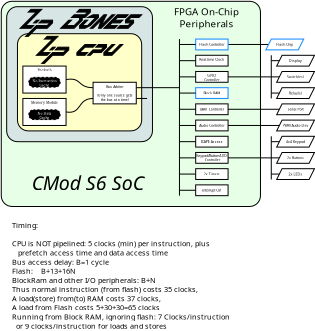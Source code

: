 <?xml version="1.0" encoding="UTF-8"?>
<dia:diagram xmlns:dia="http://www.lysator.liu.se/~alla/dia/">
  <dia:layer name="Background" visible="true" active="true">
    <dia:object type="Standard - Text" version="1" id="O0">
      <dia:attribute name="obj_pos">
        <dia:point val="2,42"/>
      </dia:attribute>
      <dia:attribute name="obj_bb">
        <dia:rectangle val="2,40.742;43.01,60.947"/>
      </dia:attribute>
      <dia:attribute name="text">
        <dia:composite type="text">
          <dia:attribute name="string">
            <dia:string>#Timing:

CPU is NOT pipelined: 5 clocks (min) per instruction, plus
   prefetch access time and data access time
Bus access delay: B=1 cycle
Flash:    B+13+16N
BlockRam and other I/O peripherals: B+N
Thus normal instruction (from flash) costs 35 clocks,
A load(store) from(to) RAM costs 37 clocks,
A load from Flash costs 5+30+30=65 clocks
Running from Block RAM, ignoring flash: 7 Clocks/instruction
  or 9 clocks/instruction for loads and stores#</dia:string>
          </dia:attribute>
          <dia:attribute name="font">
            <dia:font family="sans" style="0" name="Helvetica"/>
          </dia:attribute>
          <dia:attribute name="height">
            <dia:real val="1.693"/>
          </dia:attribute>
          <dia:attribute name="pos">
            <dia:point val="2,42"/>
          </dia:attribute>
          <dia:attribute name="color">
            <dia:color val="#000000"/>
          </dia:attribute>
          <dia:attribute name="alignment">
            <dia:enum val="0"/>
          </dia:attribute>
        </dia:composite>
      </dia:attribute>
      <dia:attribute name="valign">
        <dia:enum val="3"/>
      </dia:attribute>
    </dia:object>
    <dia:group>
      <dia:object type="Standard - Box" version="0" id="O1">
        <dia:attribute name="obj_pos">
          <dia:point val="0,0"/>
        </dia:attribute>
        <dia:attribute name="obj_bb">
          <dia:rectangle val="-0.05,-0.05;48.05,38.05"/>
        </dia:attribute>
        <dia:attribute name="elem_corner">
          <dia:point val="0,0"/>
        </dia:attribute>
        <dia:attribute name="elem_width">
          <dia:real val="48"/>
        </dia:attribute>
        <dia:attribute name="elem_height">
          <dia:real val="38"/>
        </dia:attribute>
        <dia:attribute name="border_width">
          <dia:real val="0.1"/>
        </dia:attribute>
        <dia:attribute name="inner_color">
          <dia:color val="#e6ffe6"/>
        </dia:attribute>
        <dia:attribute name="show_background">
          <dia:boolean val="true"/>
        </dia:attribute>
        <dia:attribute name="corner_radius">
          <dia:real val="2"/>
        </dia:attribute>
      </dia:object>
      <dia:object type="Standard - Box" version="0" id="O2">
        <dia:attribute name="obj_pos">
          <dia:point val="1,1"/>
        </dia:attribute>
        <dia:attribute name="obj_bb">
          <dia:rectangle val="0.95,0.95;28.05,26.05"/>
        </dia:attribute>
        <dia:attribute name="elem_corner">
          <dia:point val="1,1"/>
        </dia:attribute>
        <dia:attribute name="elem_width">
          <dia:real val="27"/>
        </dia:attribute>
        <dia:attribute name="elem_height">
          <dia:real val="25"/>
        </dia:attribute>
        <dia:attribute name="border_width">
          <dia:real val="0.1"/>
        </dia:attribute>
        <dia:attribute name="inner_color">
          <dia:color val="#d8e5e5"/>
        </dia:attribute>
        <dia:attribute name="show_background">
          <dia:boolean val="true"/>
        </dia:attribute>
        <dia:attribute name="corner_radius">
          <dia:real val="2"/>
        </dia:attribute>
      </dia:object>
      <dia:object type="Standard - Box" version="0" id="O3">
        <dia:attribute name="obj_pos">
          <dia:point val="3,6"/>
        </dia:attribute>
        <dia:attribute name="obj_bb">
          <dia:rectangle val="2.95,5.95;26.05,24.05"/>
        </dia:attribute>
        <dia:attribute name="elem_corner">
          <dia:point val="3,6"/>
        </dia:attribute>
        <dia:attribute name="elem_width">
          <dia:real val="23"/>
        </dia:attribute>
        <dia:attribute name="elem_height">
          <dia:real val="18"/>
        </dia:attribute>
        <dia:attribute name="border_width">
          <dia:real val="0.1"/>
        </dia:attribute>
        <dia:attribute name="inner_color">
          <dia:color val="#ffffca"/>
        </dia:attribute>
        <dia:attribute name="show_background">
          <dia:boolean val="true"/>
        </dia:attribute>
        <dia:attribute name="corner_radius">
          <dia:real val="2"/>
        </dia:attribute>
      </dia:object>
      <dia:group>
        <dia:object type="Standard - Polygon" version="0" id="O4">
          <dia:attribute name="obj_pos">
            <dia:point val="8,7"/>
          </dia:attribute>
          <dia:attribute name="obj_bb">
            <dia:rectangle val="6.379,6.45;10.621,10.05"/>
          </dia:attribute>
          <dia:attribute name="poly_points">
            <dia:point val="8,7"/>
            <dia:point val="8.5,6.5"/>
            <dia:point val="10.5,6.5"/>
            <dia:point val="7.5,9.5"/>
            <dia:point val="9,9.5"/>
            <dia:point val="8.5,10"/>
            <dia:point val="6.5,10"/>
            <dia:point val="9.5,7"/>
          </dia:attribute>
          <dia:attribute name="line_width">
            <dia:real val="0.1"/>
          </dia:attribute>
          <dia:attribute name="inner_color">
            <dia:color val="#000000"/>
          </dia:attribute>
          <dia:attribute name="show_background">
            <dia:boolean val="true"/>
          </dia:attribute>
        </dia:object>
        <dia:object type="Standard - Polygon" version="0" id="O5">
          <dia:attribute name="obj_pos">
            <dia:point val="9.5,8.5"/>
          </dia:attribute>
          <dia:attribute name="obj_bb">
            <dia:rectangle val="8.879,8.45;10.121,9.05"/>
          </dia:attribute>
          <dia:attribute name="poly_points">
            <dia:point val="9.5,8.5"/>
            <dia:point val="10,8.5"/>
            <dia:point val="9.5,9"/>
            <dia:point val="9,9"/>
          </dia:attribute>
          <dia:attribute name="line_width">
            <dia:real val="0.1"/>
          </dia:attribute>
          <dia:attribute name="inner_color">
            <dia:color val="#000000"/>
          </dia:attribute>
          <dia:attribute name="show_background">
            <dia:boolean val="true"/>
          </dia:attribute>
        </dia:object>
        <dia:object type="Standard - Polygon" version="0" id="O6">
          <dia:attribute name="obj_pos">
            <dia:point val="9.5,9.5"/>
          </dia:attribute>
          <dia:attribute name="obj_bb">
            <dia:rectangle val="7.379,8.45;12.55,11.55"/>
          </dia:attribute>
          <dia:attribute name="poly_points">
            <dia:point val="9.5,9.5"/>
            <dia:point val="11,9.5"/>
            <dia:point val="11.5,9.5"/>
            <dia:point val="12,9"/>
            <dia:point val="10,9"/>
            <dia:point val="10.5,8.5"/>
            <dia:point val="12.5,8.5"/>
            <dia:point val="12.5,9"/>
            <dia:point val="11.5,10"/>
            <dia:point val="9.5,10"/>
            <dia:point val="8,11.5"/>
            <dia:point val="7.5,11.5"/>
          </dia:attribute>
          <dia:attribute name="line_width">
            <dia:real val="0.1"/>
          </dia:attribute>
          <dia:attribute name="inner_color">
            <dia:color val="#000000"/>
          </dia:attribute>
          <dia:attribute name="show_background">
            <dia:boolean val="true"/>
          </dia:attribute>
        </dia:object>
        <dia:object type="Standard - Polygon" version="0" id="O7">
          <dia:attribute name="obj_pos">
            <dia:point val="14,9.5"/>
          </dia:attribute>
          <dia:attribute name="obj_bb">
            <dia:rectangle val="13.95,7.95;17.621,10.05"/>
          </dia:attribute>
          <dia:attribute name="poly_points">
            <dia:point val="14,9.5"/>
            <dia:point val="15.5,8"/>
            <dia:point val="17.5,8"/>
            <dia:point val="17,8.5"/>
            <dia:point val="15.5,8.5"/>
            <dia:point val="14.5,9.5"/>
            <dia:point val="16,9.5"/>
            <dia:point val="15.5,10"/>
            <dia:point val="14,10"/>
          </dia:attribute>
          <dia:attribute name="line_width">
            <dia:real val="0.1"/>
          </dia:attribute>
          <dia:attribute name="inner_color">
            <dia:color val="#000000"/>
          </dia:attribute>
          <dia:attribute name="show_background">
            <dia:boolean val="true"/>
          </dia:attribute>
        </dia:object>
        <dia:object type="Standard - Polygon" version="0" id="O8">
          <dia:attribute name="obj_pos">
            <dia:point val="18,8"/>
          </dia:attribute>
          <dia:attribute name="obj_bb">
            <dia:rectangle val="15.879,7.95;19.55,10.05"/>
          </dia:attribute>
          <dia:attribute name="poly_points">
            <dia:point val="18,8"/>
            <dia:point val="19.5,8"/>
            <dia:point val="19.5,8.5"/>
            <dia:point val="18.5,9.5"/>
            <dia:point val="17,9.5"/>
            <dia:point val="16.5,10"/>
            <dia:point val="16,10"/>
            <dia:point val="17,9"/>
            <dia:point val="18.5,9"/>
            <dia:point val="19,8.5"/>
            <dia:point val="17.5,8.5"/>
          </dia:attribute>
          <dia:attribute name="line_width">
            <dia:real val="0.1"/>
          </dia:attribute>
          <dia:attribute name="inner_color">
            <dia:color val="#000000"/>
          </dia:attribute>
          <dia:attribute name="show_background">
            <dia:boolean val="true"/>
          </dia:attribute>
        </dia:object>
        <dia:object type="Standard - Polygon" version="0" id="O9">
          <dia:attribute name="obj_pos">
            <dia:point val="20.5,8"/>
          </dia:attribute>
          <dia:attribute name="obj_bb">
            <dia:rectangle val="18.95,7.95;22.621,10.05"/>
          </dia:attribute>
          <dia:attribute name="poly_points">
            <dia:point val="20.5,8"/>
            <dia:point val="21,8"/>
            <dia:point val="19.5,9.5"/>
            <dia:point val="20.5,9.5"/>
            <dia:point val="22,8"/>
            <dia:point val="22.5,8"/>
            <dia:point val="20.5,10"/>
            <dia:point val="19,10"/>
            <dia:point val="19,9.5"/>
          </dia:attribute>
          <dia:attribute name="line_width">
            <dia:real val="0.1"/>
          </dia:attribute>
          <dia:attribute name="inner_color">
            <dia:color val="#000000"/>
          </dia:attribute>
          <dia:attribute name="show_background">
            <dia:boolean val="true"/>
          </dia:attribute>
        </dia:object>
      </dia:group>
      <dia:object type="Standard - Line" version="0" id="O10">
        <dia:attribute name="obj_pos">
          <dia:point val="25,18"/>
        </dia:attribute>
        <dia:attribute name="obj_bb">
          <dia:rectangle val="24.95,17.95;27.05,18.05"/>
        </dia:attribute>
        <dia:attribute name="conn_endpoints">
          <dia:point val="25,18"/>
          <dia:point val="27,18"/>
        </dia:attribute>
        <dia:attribute name="numcp">
          <dia:int val="1"/>
        </dia:attribute>
      </dia:object>
      <dia:object type="Standard - Line" version="0" id="O11">
        <dia:attribute name="obj_pos">
          <dia:point val="25,16"/>
        </dia:attribute>
        <dia:attribute name="obj_bb">
          <dia:rectangle val="24.95,15.95;33.05,16.05"/>
        </dia:attribute>
        <dia:attribute name="conn_endpoints">
          <dia:point val="25,16"/>
          <dia:point val="33,16"/>
        </dia:attribute>
        <dia:attribute name="numcp">
          <dia:int val="1"/>
        </dia:attribute>
      </dia:object>
      <dia:object type="Standard - Text" version="1" id="O12">
        <dia:attribute name="obj_pos">
          <dia:point val="38,3"/>
        </dia:attribute>
        <dia:attribute name="obj_bb">
          <dia:rectangle val="31.692,0.819;44.307,5.181"/>
        </dia:attribute>
        <dia:attribute name="text">
          <dia:composite type="text">
            <dia:attribute name="string">
              <dia:string>#FPGA On-Chip
Peripherals#</dia:string>
            </dia:attribute>
            <dia:attribute name="font">
              <dia:font family="sans" style="0" name="Helvetica"/>
            </dia:attribute>
            <dia:attribute name="height">
              <dia:real val="2.258"/>
            </dia:attribute>
            <dia:attribute name="pos">
              <dia:point val="38,2.496"/>
            </dia:attribute>
            <dia:attribute name="color">
              <dia:color val="#000000"/>
            </dia:attribute>
            <dia:attribute name="alignment">
              <dia:enum val="1"/>
            </dia:attribute>
          </dia:composite>
        </dia:attribute>
        <dia:attribute name="valign">
          <dia:enum val="2"/>
        </dia:attribute>
      </dia:object>
      <dia:object type="Standard - Line" version="0" id="O13">
        <dia:attribute name="obj_pos">
          <dia:point val="42,8"/>
        </dia:attribute>
        <dia:attribute name="obj_bb">
          <dia:rectangle val="41.95,7.95;49.55,8.05"/>
        </dia:attribute>
        <dia:attribute name="conn_endpoints">
          <dia:point val="42,8"/>
          <dia:point val="49.5,8"/>
        </dia:attribute>
        <dia:attribute name="numcp">
          <dia:int val="1"/>
        </dia:attribute>
      </dia:object>
      <dia:object type="Standard - Line" version="0" id="O14">
        <dia:attribute name="obj_pos">
          <dia:point val="33,7"/>
        </dia:attribute>
        <dia:attribute name="obj_bb">
          <dia:rectangle val="32.95,6.95;33.05,36.05"/>
        </dia:attribute>
        <dia:attribute name="conn_endpoints">
          <dia:point val="33,7"/>
          <dia:point val="33,36"/>
        </dia:attribute>
        <dia:attribute name="numcp">
          <dia:int val="1"/>
        </dia:attribute>
      </dia:object>
      <dia:group>
        <dia:object type="Standard - Polygon" version="0" id="O15">
          <dia:attribute name="obj_pos">
            <dia:point val="5,2"/>
          </dia:attribute>
          <dia:attribute name="obj_bb">
            <dia:rectangle val="3.379,1.45;7.621,5.05"/>
          </dia:attribute>
          <dia:attribute name="poly_points">
            <dia:point val="5,2"/>
            <dia:point val="5.5,1.5"/>
            <dia:point val="7.5,1.5"/>
            <dia:point val="4.5,4.5"/>
            <dia:point val="6,4.5"/>
            <dia:point val="5.5,5"/>
            <dia:point val="3.5,5"/>
            <dia:point val="6.5,2"/>
          </dia:attribute>
          <dia:attribute name="line_width">
            <dia:real val="0.1"/>
          </dia:attribute>
          <dia:attribute name="inner_color">
            <dia:color val="#000000"/>
          </dia:attribute>
          <dia:attribute name="show_background">
            <dia:boolean val="true"/>
          </dia:attribute>
        </dia:object>
        <dia:object type="Standard - Polygon" version="0" id="O16">
          <dia:attribute name="obj_pos">
            <dia:point val="6.5,3.5"/>
          </dia:attribute>
          <dia:attribute name="obj_bb">
            <dia:rectangle val="5.879,3.45;7.121,4.05"/>
          </dia:attribute>
          <dia:attribute name="poly_points">
            <dia:point val="6.5,3.5"/>
            <dia:point val="7,3.5"/>
            <dia:point val="6.5,4"/>
            <dia:point val="6,4"/>
          </dia:attribute>
          <dia:attribute name="line_width">
            <dia:real val="0.1"/>
          </dia:attribute>
          <dia:attribute name="inner_color">
            <dia:color val="#000000"/>
          </dia:attribute>
          <dia:attribute name="show_background">
            <dia:boolean val="true"/>
          </dia:attribute>
        </dia:object>
        <dia:object type="Standard - Polygon" version="0" id="O17">
          <dia:attribute name="obj_pos">
            <dia:point val="6.5,4.5"/>
          </dia:attribute>
          <dia:attribute name="obj_bb">
            <dia:rectangle val="4.379,3.45;9.55,6.55"/>
          </dia:attribute>
          <dia:attribute name="poly_points">
            <dia:point val="6.5,4.5"/>
            <dia:point val="8,4.5"/>
            <dia:point val="8.5,4.5"/>
            <dia:point val="9,4"/>
            <dia:point val="7,4"/>
            <dia:point val="7.5,3.5"/>
            <dia:point val="9.5,3.5"/>
            <dia:point val="9.5,4"/>
            <dia:point val="8.5,5"/>
            <dia:point val="6.5,5"/>
            <dia:point val="5,6.5"/>
            <dia:point val="4.5,6.5"/>
          </dia:attribute>
          <dia:attribute name="line_width">
            <dia:real val="0.1"/>
          </dia:attribute>
          <dia:attribute name="inner_color">
            <dia:color val="#000000"/>
          </dia:attribute>
          <dia:attribute name="show_background">
            <dia:boolean val="true"/>
          </dia:attribute>
        </dia:object>
        <dia:object type="Standard - Polygon" version="0" id="O18">
          <dia:attribute name="obj_pos">
            <dia:point val="14.5,1.5"/>
          </dia:attribute>
          <dia:attribute name="obj_bb">
            <dia:rectangle val="10.879,1.45;16.55,5.05"/>
          </dia:attribute>
          <dia:attribute name="poly_points">
            <dia:point val="14.5,1.5"/>
            <dia:point val="16.5,1.5"/>
            <dia:point val="16.5,2"/>
            <dia:point val="15.5,3"/>
            <dia:point val="15,3"/>
            <dia:point val="15,3.5"/>
            <dia:point val="13.5,5"/>
            <dia:point val="11,5"/>
            <dia:point val="12.5,3.5"/>
            <dia:point val="13,3.5"/>
            <dia:point val="12,4.5"/>
            <dia:point val="13.5,4.5"/>
            <dia:point val="14.5,3.5"/>
            <dia:point val="14.5,3"/>
            <dia:point val="13,3"/>
            <dia:point val="13.5,2.5"/>
            <dia:point val="14,2.5"/>
            <dia:point val="14.5,2.5"/>
            <dia:point val="15.5,2.5"/>
            <dia:point val="16,2"/>
            <dia:point val="14,2"/>
          </dia:attribute>
          <dia:attribute name="line_width">
            <dia:real val="0.1"/>
          </dia:attribute>
          <dia:attribute name="inner_color">
            <dia:color val="#000000"/>
          </dia:attribute>
          <dia:attribute name="show_background">
            <dia:boolean val="true"/>
          </dia:attribute>
        </dia:object>
        <dia:object type="Standard - Polygon" version="0" id="O19">
          <dia:attribute name="obj_pos">
            <dia:point val="26,2.5"/>
          </dia:attribute>
          <dia:attribute name="obj_bb">
            <dia:rectangle val="21.379,2.45;26.121,5.05"/>
          </dia:attribute>
          <dia:attribute name="poly_points">
            <dia:point val="26,2.5"/>
            <dia:point val="25.5,3"/>
            <dia:point val="24,3"/>
            <dia:point val="23.5,3.5"/>
            <dia:point val="24.5,3.5"/>
            <dia:point val="24.5,4"/>
            <dia:point val="23.5,5"/>
            <dia:point val="21.5,5"/>
            <dia:point val="22,4.5"/>
            <dia:point val="23.5,4.5"/>
            <dia:point val="24,4"/>
            <dia:point val="23,4"/>
            <dia:point val="23,3.5"/>
            <dia:point val="24,2.5"/>
          </dia:attribute>
          <dia:attribute name="line_width">
            <dia:real val="0.1"/>
          </dia:attribute>
          <dia:attribute name="inner_color">
            <dia:color val="#000000"/>
          </dia:attribute>
          <dia:attribute name="show_background">
            <dia:boolean val="true"/>
          </dia:attribute>
        </dia:object>
        <dia:object type="Standard - Polygon" version="0" id="O20">
          <dia:attribute name="obj_pos">
            <dia:point val="21.5,2.5"/>
          </dia:attribute>
          <dia:attribute name="obj_bb">
            <dia:rectangle val="18.879,2.45;23.621,5.05"/>
          </dia:attribute>
          <dia:attribute name="poly_points">
            <dia:point val="21.5,2.5"/>
            <dia:point val="23.5,2.5"/>
            <dia:point val="23,3"/>
            <dia:point val="21.5,3"/>
            <dia:point val="21,3.5"/>
            <dia:point val="22.5,3.5"/>
            <dia:point val="22,4"/>
            <dia:point val="20.5,4"/>
            <dia:point val="20,4.5"/>
            <dia:point val="21.5,4.5"/>
            <dia:point val="21,5"/>
            <dia:point val="19,5"/>
          </dia:attribute>
          <dia:attribute name="line_width">
            <dia:real val="0.1"/>
          </dia:attribute>
          <dia:attribute name="inner_color">
            <dia:color val="#000000"/>
          </dia:attribute>
          <dia:attribute name="show_background">
            <dia:boolean val="true"/>
          </dia:attribute>
        </dia:object>
        <dia:object type="Standard - Polygon" version="0" id="O21">
          <dia:attribute name="obj_pos">
            <dia:point val="17,2.5"/>
          </dia:attribute>
          <dia:attribute name="obj_bb">
            <dia:rectangle val="14.45,2.45;18.05,5.05"/>
          </dia:attribute>
          <dia:attribute name="poly_points">
            <dia:point val="17,2.5"/>
            <dia:point val="18,2.5"/>
            <dia:point val="18,3"/>
            <dia:point val="16.5,4.5"/>
            <dia:point val="15.5,5"/>
            <dia:point val="14.5,5"/>
            <dia:point val="14.5,4.5"/>
            <dia:point val="15.5,3.5"/>
            <dia:point val="16,3.5"/>
            <dia:point val="15,4.5"/>
            <dia:point val="16,4.5"/>
            <dia:point val="17.5,3"/>
            <dia:point val="16,3"/>
          </dia:attribute>
          <dia:attribute name="line_width">
            <dia:real val="0.1"/>
          </dia:attribute>
          <dia:attribute name="inner_color">
            <dia:color val="#000000"/>
          </dia:attribute>
          <dia:attribute name="show_background">
            <dia:boolean val="true"/>
          </dia:attribute>
        </dia:object>
        <dia:object type="Standard - Polygon" version="0" id="O22">
          <dia:attribute name="obj_pos">
            <dia:point val="19,2.5"/>
          </dia:attribute>
          <dia:attribute name="obj_bb">
            <dia:rectangle val="16.379,2.45;21.121,5.05"/>
          </dia:attribute>
          <dia:attribute name="poly_points">
            <dia:point val="19,2.5"/>
            <dia:point val="19.5,2.5"/>
            <dia:point val="18.5,4.5"/>
            <dia:point val="20.5,2.5"/>
            <dia:point val="21,2.5"/>
            <dia:point val="18.5,5"/>
            <dia:point val="18,5"/>
            <dia:point val="18.5,3.5"/>
            <dia:point val="17,5"/>
            <dia:point val="16.5,5"/>
          </dia:attribute>
          <dia:attribute name="line_width">
            <dia:real val="0.1"/>
          </dia:attribute>
          <dia:attribute name="inner_color">
            <dia:color val="#000000"/>
          </dia:attribute>
          <dia:attribute name="show_background">
            <dia:boolean val="true"/>
          </dia:attribute>
        </dia:object>
      </dia:group>
      <dia:group>
        <dia:group>
          <dia:object type="Standard - Box" version="0" id="O23">
            <dia:attribute name="obj_pos">
              <dia:point val="4,18"/>
            </dia:attribute>
            <dia:attribute name="obj_bb">
              <dia:rectangle val="3.95,17.95;12.05,23.05"/>
            </dia:attribute>
            <dia:attribute name="elem_corner">
              <dia:point val="4,18"/>
            </dia:attribute>
            <dia:attribute name="elem_width">
              <dia:real val="8"/>
            </dia:attribute>
            <dia:attribute name="elem_height">
              <dia:real val="5"/>
            </dia:attribute>
            <dia:attribute name="show_background">
              <dia:boolean val="true"/>
            </dia:attribute>
          </dia:object>
          <dia:object type="Standard - Text" version="1" id="O24">
            <dia:attribute name="obj_pos">
              <dia:point val="8,19"/>
            </dia:attribute>
            <dia:attribute name="obj_bb">
              <dia:rectangle val="5.327,18.405;10.672,19.152"/>
            </dia:attribute>
            <dia:attribute name="text">
              <dia:composite type="text">
                <dia:attribute name="string">
                  <dia:string>#Memory Module#</dia:string>
                </dia:attribute>
                <dia:attribute name="font">
                  <dia:font family="serif" style="0" name="Times-Roman"/>
                </dia:attribute>
                <dia:attribute name="height">
                  <dia:real val="0.8"/>
                </dia:attribute>
                <dia:attribute name="pos">
                  <dia:point val="8,19"/>
                </dia:attribute>
                <dia:attribute name="color">
                  <dia:color val="#000000"/>
                </dia:attribute>
                <dia:attribute name="alignment">
                  <dia:enum val="1"/>
                </dia:attribute>
              </dia:composite>
            </dia:attribute>
            <dia:attribute name="valign">
              <dia:enum val="3"/>
            </dia:attribute>
          </dia:object>
          <dia:object type="Standard - Box" version="0" id="O25">
            <dia:attribute name="obj_pos">
              <dia:point val="5,20"/>
            </dia:attribute>
            <dia:attribute name="obj_bb">
              <dia:rectangle val="4.95,19.95;11.05,22.05"/>
            </dia:attribute>
            <dia:attribute name="elem_corner">
              <dia:point val="5,20"/>
            </dia:attribute>
            <dia:attribute name="elem_width">
              <dia:real val="6"/>
            </dia:attribute>
            <dia:attribute name="elem_height">
              <dia:real val="2"/>
            </dia:attribute>
            <dia:attribute name="border_width">
              <dia:real val="0.1"/>
            </dia:attribute>
            <dia:attribute name="border_color">
              <dia:color val="#ffffff"/>
            </dia:attribute>
            <dia:attribute name="inner_color">
              <dia:color val="#000000"/>
            </dia:attribute>
            <dia:attribute name="show_background">
              <dia:boolean val="true"/>
            </dia:attribute>
            <dia:attribute name="line_style">
              <dia:enum val="4"/>
            </dia:attribute>
            <dia:attribute name="dashlength">
              <dia:real val="4"/>
            </dia:attribute>
            <dia:attribute name="corner_radius">
              <dia:real val="4"/>
            </dia:attribute>
          </dia:object>
          <dia:object type="Standard - Text" version="1" id="O26">
            <dia:attribute name="obj_pos">
              <dia:point val="8,21"/>
            </dia:attribute>
            <dia:attribute name="obj_bb">
              <dia:rectangle val="6.659,20.405;9.341,21.953"/>
            </dia:attribute>
            <dia:attribute name="text">
              <dia:composite type="text">
                <dia:attribute name="string">
                  <dia:string>#No Data
Cache#</dia:string>
                </dia:attribute>
                <dia:attribute name="font">
                  <dia:font family="serif" style="0" name="Times-Roman"/>
                </dia:attribute>
                <dia:attribute name="height">
                  <dia:real val="0.8"/>
                </dia:attribute>
                <dia:attribute name="pos">
                  <dia:point val="8,21"/>
                </dia:attribute>
                <dia:attribute name="color">
                  <dia:color val="#ffffff"/>
                </dia:attribute>
                <dia:attribute name="alignment">
                  <dia:enum val="1"/>
                </dia:attribute>
              </dia:composite>
            </dia:attribute>
            <dia:attribute name="valign">
              <dia:enum val="3"/>
            </dia:attribute>
            <dia:connections>
              <dia:connection handle="0" to="O25" connection="8"/>
            </dia:connections>
          </dia:object>
        </dia:group>
        <dia:group>
          <dia:object type="Standard - Box" version="0" id="O27">
            <dia:attribute name="obj_pos">
              <dia:point val="4,12"/>
            </dia:attribute>
            <dia:attribute name="obj_bb">
              <dia:rectangle val="3.95,11.95;12.05,17.05"/>
            </dia:attribute>
            <dia:attribute name="elem_corner">
              <dia:point val="4,12"/>
            </dia:attribute>
            <dia:attribute name="elem_width">
              <dia:real val="8"/>
            </dia:attribute>
            <dia:attribute name="elem_height">
              <dia:real val="5"/>
            </dia:attribute>
            <dia:attribute name="show_background">
              <dia:boolean val="true"/>
            </dia:attribute>
          </dia:object>
          <dia:object type="Standard - Text" version="1" id="O28">
            <dia:attribute name="obj_pos">
              <dia:point val="8,13"/>
            </dia:attribute>
            <dia:attribute name="obj_bb">
              <dia:rectangle val="6.62,12.405;9.38,13.152"/>
            </dia:attribute>
            <dia:attribute name="text">
              <dia:composite type="text">
                <dia:attribute name="string">
                  <dia:string>#Prefetch#</dia:string>
                </dia:attribute>
                <dia:attribute name="font">
                  <dia:font family="serif" style="0" name="Times-Roman"/>
                </dia:attribute>
                <dia:attribute name="height">
                  <dia:real val="0.8"/>
                </dia:attribute>
                <dia:attribute name="pos">
                  <dia:point val="8,13"/>
                </dia:attribute>
                <dia:attribute name="color">
                  <dia:color val="#000000"/>
                </dia:attribute>
                <dia:attribute name="alignment">
                  <dia:enum val="1"/>
                </dia:attribute>
              </dia:composite>
            </dia:attribute>
            <dia:attribute name="valign">
              <dia:enum val="3"/>
            </dia:attribute>
          </dia:object>
          <dia:object type="Standard - Box" version="0" id="O29">
            <dia:attribute name="obj_pos">
              <dia:point val="5,14"/>
            </dia:attribute>
            <dia:attribute name="obj_bb">
              <dia:rectangle val="4.95,13.95;11.05,16.05"/>
            </dia:attribute>
            <dia:attribute name="elem_corner">
              <dia:point val="5,14"/>
            </dia:attribute>
            <dia:attribute name="elem_width">
              <dia:real val="6"/>
            </dia:attribute>
            <dia:attribute name="elem_height">
              <dia:real val="2"/>
            </dia:attribute>
            <dia:attribute name="border_width">
              <dia:real val="0.1"/>
            </dia:attribute>
            <dia:attribute name="border_color">
              <dia:color val="#ffffff"/>
            </dia:attribute>
            <dia:attribute name="inner_color">
              <dia:color val="#000000"/>
            </dia:attribute>
            <dia:attribute name="show_background">
              <dia:boolean val="true"/>
            </dia:attribute>
            <dia:attribute name="line_style">
              <dia:enum val="4"/>
            </dia:attribute>
            <dia:attribute name="dashlength">
              <dia:real val="4"/>
            </dia:attribute>
            <dia:attribute name="corner_radius">
              <dia:real val="4"/>
            </dia:attribute>
          </dia:object>
          <dia:object type="Standard - Text" version="1" id="O30">
            <dia:attribute name="obj_pos">
              <dia:point val="8,15"/>
            </dia:attribute>
            <dia:attribute name="obj_bb">
              <dia:rectangle val="5.634,14.405;10.366,15.953"/>
            </dia:attribute>
            <dia:attribute name="text">
              <dia:composite type="text">
                <dia:attribute name="string">
                  <dia:string>#No Instruction
Cache#</dia:string>
                </dia:attribute>
                <dia:attribute name="font">
                  <dia:font family="serif" style="0" name="Times-Roman"/>
                </dia:attribute>
                <dia:attribute name="height">
                  <dia:real val="0.8"/>
                </dia:attribute>
                <dia:attribute name="pos">
                  <dia:point val="8,15"/>
                </dia:attribute>
                <dia:attribute name="color">
                  <dia:color val="#ffffff"/>
                </dia:attribute>
                <dia:attribute name="alignment">
                  <dia:enum val="1"/>
                </dia:attribute>
              </dia:composite>
            </dia:attribute>
            <dia:attribute name="valign">
              <dia:enum val="3"/>
            </dia:attribute>
            <dia:connections>
              <dia:connection handle="0" to="O29" connection="8"/>
            </dia:connections>
          </dia:object>
        </dia:group>
        <dia:group>
          <dia:object type="Standard - Box" version="0" id="O31">
            <dia:attribute name="obj_pos">
              <dia:point val="17,15"/>
            </dia:attribute>
            <dia:attribute name="obj_bb">
              <dia:rectangle val="16.95,14.95;25.05,19.05"/>
            </dia:attribute>
            <dia:attribute name="elem_corner">
              <dia:point val="17,15"/>
            </dia:attribute>
            <dia:attribute name="elem_width">
              <dia:real val="8"/>
            </dia:attribute>
            <dia:attribute name="elem_height">
              <dia:real val="4"/>
            </dia:attribute>
            <dia:attribute name="show_background">
              <dia:boolean val="true"/>
            </dia:attribute>
          </dia:object>
          <dia:object type="Standard - Text" version="1" id="O32">
            <dia:attribute name="obj_pos">
              <dia:point val="21,17"/>
            </dia:attribute>
            <dia:attribute name="obj_bb">
              <dia:rectangle val="17.486,15.426;24.514,18.574"/>
            </dia:attribute>
            <dia:attribute name="text">
              <dia:composite type="text">
                <dia:attribute name="string">
                  <dia:string>#Bus Arbiter

(Only one source gets
the bus at a time)#</dia:string>
                </dia:attribute>
                <dia:attribute name="font">
                  <dia:font family="sans" style="0" name="Helvetica"/>
                </dia:attribute>
                <dia:attribute name="height">
                  <dia:real val="0.8"/>
                </dia:attribute>
                <dia:attribute name="pos">
                  <dia:point val="21,16.021"/>
                </dia:attribute>
                <dia:attribute name="color">
                  <dia:color val="#000000"/>
                </dia:attribute>
                <dia:attribute name="alignment">
                  <dia:enum val="1"/>
                </dia:attribute>
              </dia:composite>
            </dia:attribute>
            <dia:attribute name="valign">
              <dia:enum val="2"/>
            </dia:attribute>
            <dia:connections>
              <dia:connection handle="0" to="O31" connection="8"/>
            </dia:connections>
          </dia:object>
          <dia:object type="Standard - BezierLine" version="0" id="O33">
            <dia:attribute name="obj_pos">
              <dia:point val="12,14.5"/>
            </dia:attribute>
            <dia:attribute name="obj_bb">
              <dia:rectangle val="11.943,14.37;17.05,16.05"/>
            </dia:attribute>
            <dia:attribute name="bez_points">
              <dia:point val="12,14.5"/>
              <dia:point val="15,14"/>
              <dia:point val="14,16"/>
              <dia:point val="17,16"/>
            </dia:attribute>
            <dia:attribute name="corner_types">
              <dia:enum val="0"/>
              <dia:enum val="0"/>
            </dia:attribute>
          </dia:object>
          <dia:object type="Standard - BezierLine" version="0" id="O34">
            <dia:attribute name="obj_pos">
              <dia:point val="12,20.5"/>
            </dia:attribute>
            <dia:attribute name="obj_bb">
              <dia:rectangle val="11.943,17.95;17.05,20.606"/>
            </dia:attribute>
            <dia:attribute name="bez_points">
              <dia:point val="12,20.5"/>
              <dia:point val="15,21"/>
              <dia:point val="14,18"/>
              <dia:point val="17,18"/>
            </dia:attribute>
            <dia:attribute name="corner_types">
              <dia:enum val="0"/>
              <dia:enum val="0"/>
            </dia:attribute>
          </dia:object>
        </dia:group>
      </dia:group>
      <dia:group>
        <dia:object type="Standard - Box" version="0" id="O35">
          <dia:attribute name="obj_pos">
            <dia:point val="36,25"/>
          </dia:attribute>
          <dia:attribute name="obj_bb">
            <dia:rectangle val="35.95,24.95;42.05,27.05"/>
          </dia:attribute>
          <dia:attribute name="elem_corner">
            <dia:point val="36,25"/>
          </dia:attribute>
          <dia:attribute name="elem_width">
            <dia:real val="6"/>
          </dia:attribute>
          <dia:attribute name="elem_height">
            <dia:real val="2"/>
          </dia:attribute>
          <dia:attribute name="show_background">
            <dia:boolean val="true"/>
          </dia:attribute>
        </dia:object>
        <dia:object type="Standard - Line" version="0" id="O36">
          <dia:attribute name="obj_pos">
            <dia:point val="33,26"/>
          </dia:attribute>
          <dia:attribute name="obj_bb">
            <dia:rectangle val="32.95,25.95;36.05,26.05"/>
          </dia:attribute>
          <dia:attribute name="conn_endpoints">
            <dia:point val="33,26"/>
            <dia:point val="36,26"/>
          </dia:attribute>
          <dia:attribute name="numcp">
            <dia:int val="1"/>
          </dia:attribute>
          <dia:connections>
            <dia:connection handle="1" to="O35" connection="3"/>
          </dia:connections>
        </dia:object>
        <dia:object type="Standard - Text" version="1" id="O37">
          <dia:attribute name="obj_pos">
            <dia:point val="39,26"/>
          </dia:attribute>
          <dia:attribute name="obj_bb">
            <dia:rectangle val="36.87,25.626;41.13,26.374"/>
          </dia:attribute>
          <dia:attribute name="text">
            <dia:composite type="text">
              <dia:attribute name="string">
                <dia:string>#ICAPE Access#</dia:string>
              </dia:attribute>
              <dia:attribute name="font">
                <dia:font family="sans" style="0" name="Helvetica"/>
              </dia:attribute>
              <dia:attribute name="height">
                <dia:real val="0.8"/>
              </dia:attribute>
              <dia:attribute name="pos">
                <dia:point val="39,26.221"/>
              </dia:attribute>
              <dia:attribute name="color">
                <dia:color val="#000000"/>
              </dia:attribute>
              <dia:attribute name="alignment">
                <dia:enum val="1"/>
              </dia:attribute>
            </dia:composite>
          </dia:attribute>
          <dia:attribute name="valign">
            <dia:enum val="2"/>
          </dia:attribute>
          <dia:connections>
            <dia:connection handle="0" to="O35" connection="8"/>
          </dia:connections>
        </dia:object>
      </dia:group>
      <dia:group>
        <dia:object type="Standard - Line" version="0" id="O38">
          <dia:attribute name="obj_pos">
            <dia:point val="33,14"/>
          </dia:attribute>
          <dia:attribute name="obj_bb">
            <dia:rectangle val="32.95,13.95;36.05,14.05"/>
          </dia:attribute>
          <dia:attribute name="conn_endpoints">
            <dia:point val="33,14"/>
            <dia:point val="36,14"/>
          </dia:attribute>
          <dia:attribute name="numcp">
            <dia:int val="1"/>
          </dia:attribute>
          <dia:connections>
            <dia:connection handle="1" to="O39" connection="3"/>
          </dia:connections>
        </dia:object>
        <dia:object type="Standard - Box" version="0" id="O39">
          <dia:attribute name="obj_pos">
            <dia:point val="36,13"/>
          </dia:attribute>
          <dia:attribute name="obj_bb">
            <dia:rectangle val="35.95,12.95;42.05,15.05"/>
          </dia:attribute>
          <dia:attribute name="elem_corner">
            <dia:point val="36,13"/>
          </dia:attribute>
          <dia:attribute name="elem_width">
            <dia:real val="6"/>
          </dia:attribute>
          <dia:attribute name="elem_height">
            <dia:real val="2"/>
          </dia:attribute>
          <dia:attribute name="show_background">
            <dia:boolean val="true"/>
          </dia:attribute>
        </dia:object>
        <dia:object type="Standard - Text" version="1" id="O40">
          <dia:attribute name="obj_pos">
            <dia:point val="39,14"/>
          </dia:attribute>
          <dia:attribute name="obj_bb">
            <dia:rectangle val="37.426,13.405;40.574,14.953"/>
          </dia:attribute>
          <dia:attribute name="text">
            <dia:composite type="text">
              <dia:attribute name="string">
                <dia:string>#GPIO
Controller#</dia:string>
              </dia:attribute>
              <dia:attribute name="font">
                <dia:font family="sans" style="0" name="Helvetica"/>
              </dia:attribute>
              <dia:attribute name="height">
                <dia:real val="0.8"/>
              </dia:attribute>
              <dia:attribute name="pos">
                <dia:point val="39,14"/>
              </dia:attribute>
              <dia:attribute name="color">
                <dia:color val="#000000"/>
              </dia:attribute>
              <dia:attribute name="alignment">
                <dia:enum val="1"/>
              </dia:attribute>
            </dia:composite>
          </dia:attribute>
          <dia:attribute name="valign">
            <dia:enum val="3"/>
          </dia:attribute>
          <dia:connections>
            <dia:connection handle="0" to="O39" connection="8"/>
          </dia:connections>
        </dia:object>
      </dia:group>
      <dia:group>
        <dia:object type="Standard - Line" version="0" id="O41">
          <dia:attribute name="obj_pos">
            <dia:point val="33,11"/>
          </dia:attribute>
          <dia:attribute name="obj_bb">
            <dia:rectangle val="32.95,10.95;36.05,11.05"/>
          </dia:attribute>
          <dia:attribute name="conn_endpoints">
            <dia:point val="33,11"/>
            <dia:point val="36,11"/>
          </dia:attribute>
          <dia:attribute name="numcp">
            <dia:int val="1"/>
          </dia:attribute>
          <dia:connections>
            <dia:connection handle="1" to="O42" connection="3"/>
          </dia:connections>
        </dia:object>
        <dia:object type="Standard - Box" version="0" id="O42">
          <dia:attribute name="obj_pos">
            <dia:point val="36,10"/>
          </dia:attribute>
          <dia:attribute name="obj_bb">
            <dia:rectangle val="35.95,9.95;42.05,12.05"/>
          </dia:attribute>
          <dia:attribute name="elem_corner">
            <dia:point val="36,10"/>
          </dia:attribute>
          <dia:attribute name="elem_width">
            <dia:real val="6"/>
          </dia:attribute>
          <dia:attribute name="elem_height">
            <dia:real val="2"/>
          </dia:attribute>
          <dia:attribute name="show_background">
            <dia:boolean val="true"/>
          </dia:attribute>
        </dia:object>
        <dia:object type="Standard - Text" version="1" id="O43">
          <dia:attribute name="obj_pos">
            <dia:point val="39,11"/>
          </dia:attribute>
          <dia:attribute name="obj_bb">
            <dia:rectangle val="36.5,10.405;41.5,11.152"/>
          </dia:attribute>
          <dia:attribute name="text">
            <dia:composite type="text">
              <dia:attribute name="string">
                <dia:string>#Real-time Clock#</dia:string>
              </dia:attribute>
              <dia:attribute name="font">
                <dia:font family="sans" style="0" name="Helvetica"/>
              </dia:attribute>
              <dia:attribute name="height">
                <dia:real val="0.8"/>
              </dia:attribute>
              <dia:attribute name="pos">
                <dia:point val="39,11"/>
              </dia:attribute>
              <dia:attribute name="color">
                <dia:color val="#000000"/>
              </dia:attribute>
              <dia:attribute name="alignment">
                <dia:enum val="1"/>
              </dia:attribute>
            </dia:composite>
          </dia:attribute>
          <dia:attribute name="valign">
            <dia:enum val="3"/>
          </dia:attribute>
          <dia:connections>
            <dia:connection handle="0" to="O42" connection="8"/>
          </dia:connections>
        </dia:object>
      </dia:group>
      <dia:group>
        <dia:object type="Standard - Box" version="0" id="O44">
          <dia:attribute name="obj_pos">
            <dia:point val="36,7"/>
          </dia:attribute>
          <dia:attribute name="obj_bb">
            <dia:rectangle val="35.9,6.9;42.1,9.1"/>
          </dia:attribute>
          <dia:attribute name="elem_corner">
            <dia:point val="36,7"/>
          </dia:attribute>
          <dia:attribute name="elem_width">
            <dia:real val="6"/>
          </dia:attribute>
          <dia:attribute name="elem_height">
            <dia:real val="2"/>
          </dia:attribute>
          <dia:attribute name="border_width">
            <dia:real val="0.2"/>
          </dia:attribute>
          <dia:attribute name="border_color">
            <dia:color val="#1e90ff"/>
          </dia:attribute>
          <dia:attribute name="show_background">
            <dia:boolean val="true"/>
          </dia:attribute>
        </dia:object>
        <dia:object type="Standard - Line" version="0" id="O45">
          <dia:attribute name="obj_pos">
            <dia:point val="33,8"/>
          </dia:attribute>
          <dia:attribute name="obj_bb">
            <dia:rectangle val="32.95,7.95;36.05,8.05"/>
          </dia:attribute>
          <dia:attribute name="conn_endpoints">
            <dia:point val="33,8"/>
            <dia:point val="36,8"/>
          </dia:attribute>
          <dia:attribute name="numcp">
            <dia:int val="1"/>
          </dia:attribute>
          <dia:connections>
            <dia:connection handle="1" to="O44" connection="3"/>
          </dia:connections>
        </dia:object>
        <dia:object type="Standard - Text" version="1" id="O46">
          <dia:attribute name="obj_pos">
            <dia:point val="39,8"/>
          </dia:attribute>
          <dia:attribute name="obj_bb">
            <dia:rectangle val="36.487,7.626;41.513,8.374"/>
          </dia:attribute>
          <dia:attribute name="text">
            <dia:composite type="text">
              <dia:attribute name="string">
                <dia:string>#Flash Controller#</dia:string>
              </dia:attribute>
              <dia:attribute name="font">
                <dia:font family="sans" style="0" name="Helvetica"/>
              </dia:attribute>
              <dia:attribute name="height">
                <dia:real val="0.8"/>
              </dia:attribute>
              <dia:attribute name="pos">
                <dia:point val="39,8.221"/>
              </dia:attribute>
              <dia:attribute name="color">
                <dia:color val="#000000"/>
              </dia:attribute>
              <dia:attribute name="alignment">
                <dia:enum val="1"/>
              </dia:attribute>
            </dia:composite>
          </dia:attribute>
          <dia:attribute name="valign">
            <dia:enum val="2"/>
          </dia:attribute>
          <dia:connections>
            <dia:connection handle="0" to="O44" connection="8"/>
          </dia:connections>
        </dia:object>
      </dia:group>
      <dia:group>
        <dia:object type="Standard - Box" version="0" id="O47">
          <dia:attribute name="obj_pos">
            <dia:point val="36,16"/>
          </dia:attribute>
          <dia:attribute name="obj_bb">
            <dia:rectangle val="35.9,15.9;42.1,18.1"/>
          </dia:attribute>
          <dia:attribute name="elem_corner">
            <dia:point val="36,16"/>
          </dia:attribute>
          <dia:attribute name="elem_width">
            <dia:real val="6"/>
          </dia:attribute>
          <dia:attribute name="elem_height">
            <dia:real val="2"/>
          </dia:attribute>
          <dia:attribute name="border_width">
            <dia:real val="0.2"/>
          </dia:attribute>
          <dia:attribute name="border_color">
            <dia:color val="#1e90ff"/>
          </dia:attribute>
          <dia:attribute name="show_background">
            <dia:boolean val="true"/>
          </dia:attribute>
        </dia:object>
        <dia:object type="Standard - Line" version="0" id="O48">
          <dia:attribute name="obj_pos">
            <dia:point val="33,17"/>
          </dia:attribute>
          <dia:attribute name="obj_bb">
            <dia:rectangle val="32.95,16.95;36.05,17.05"/>
          </dia:attribute>
          <dia:attribute name="conn_endpoints">
            <dia:point val="33,17"/>
            <dia:point val="36,17"/>
          </dia:attribute>
          <dia:attribute name="numcp">
            <dia:int val="1"/>
          </dia:attribute>
          <dia:connections>
            <dia:connection handle="1" to="O47" connection="3"/>
          </dia:connections>
        </dia:object>
        <dia:object type="Standard - Text" version="1" id="O49">
          <dia:attribute name="obj_pos">
            <dia:point val="39,17"/>
          </dia:attribute>
          <dia:attribute name="obj_bb">
            <dia:rectangle val="37.328,16.626;40.672,17.374"/>
          </dia:attribute>
          <dia:attribute name="text">
            <dia:composite type="text">
              <dia:attribute name="string">
                <dia:string>#Block RAM#</dia:string>
              </dia:attribute>
              <dia:attribute name="font">
                <dia:font family="sans" style="0" name="Helvetica"/>
              </dia:attribute>
              <dia:attribute name="height">
                <dia:real val="0.8"/>
              </dia:attribute>
              <dia:attribute name="pos">
                <dia:point val="39,17.221"/>
              </dia:attribute>
              <dia:attribute name="color">
                <dia:color val="#000000"/>
              </dia:attribute>
              <dia:attribute name="alignment">
                <dia:enum val="1"/>
              </dia:attribute>
            </dia:composite>
          </dia:attribute>
          <dia:attribute name="valign">
            <dia:enum val="2"/>
          </dia:attribute>
          <dia:connections>
            <dia:connection handle="0" to="O47" connection="8"/>
          </dia:connections>
        </dia:object>
      </dia:group>
      <dia:group>
        <dia:object type="Standard - Box" version="0" id="O50">
          <dia:attribute name="obj_pos">
            <dia:point val="36,19"/>
          </dia:attribute>
          <dia:attribute name="obj_bb">
            <dia:rectangle val="35.95,18.95;42.05,21.05"/>
          </dia:attribute>
          <dia:attribute name="elem_corner">
            <dia:point val="36,19"/>
          </dia:attribute>
          <dia:attribute name="elem_width">
            <dia:real val="6"/>
          </dia:attribute>
          <dia:attribute name="elem_height">
            <dia:real val="2"/>
          </dia:attribute>
          <dia:attribute name="show_background">
            <dia:boolean val="true"/>
          </dia:attribute>
        </dia:object>
        <dia:object type="Standard - Line" version="0" id="O51">
          <dia:attribute name="obj_pos">
            <dia:point val="33,20"/>
          </dia:attribute>
          <dia:attribute name="obj_bb">
            <dia:rectangle val="32.95,19.95;36.05,20.05"/>
          </dia:attribute>
          <dia:attribute name="conn_endpoints">
            <dia:point val="33,20"/>
            <dia:point val="36,20"/>
          </dia:attribute>
          <dia:attribute name="numcp">
            <dia:int val="1"/>
          </dia:attribute>
          <dia:connections>
            <dia:connection handle="1" to="O50" connection="3"/>
          </dia:connections>
        </dia:object>
        <dia:object type="Standard - Text" version="1" id="O52">
          <dia:attribute name="obj_pos">
            <dia:point val="39,20"/>
          </dia:attribute>
          <dia:attribute name="obj_bb">
            <dia:rectangle val="36.479,19.626;41.521,20.374"/>
          </dia:attribute>
          <dia:attribute name="text">
            <dia:composite type="text">
              <dia:attribute name="string">
                <dia:string>#UART Controller#</dia:string>
              </dia:attribute>
              <dia:attribute name="font">
                <dia:font family="sans" style="0" name="Helvetica"/>
              </dia:attribute>
              <dia:attribute name="height">
                <dia:real val="0.8"/>
              </dia:attribute>
              <dia:attribute name="pos">
                <dia:point val="39,20.221"/>
              </dia:attribute>
              <dia:attribute name="color">
                <dia:color val="#000000"/>
              </dia:attribute>
              <dia:attribute name="alignment">
                <dia:enum val="1"/>
              </dia:attribute>
            </dia:composite>
          </dia:attribute>
          <dia:attribute name="valign">
            <dia:enum val="2"/>
          </dia:attribute>
          <dia:connections>
            <dia:connection handle="0" to="O50" connection="8"/>
          </dia:connections>
        </dia:object>
      </dia:group>
      <dia:group>
        <dia:object type="Standard - Polygon" version="0" id="O53">
          <dia:attribute name="obj_pos">
            <dia:point val="50,7"/>
          </dia:attribute>
          <dia:attribute name="obj_bb">
            <dia:rectangle val="48.838,6.9;56.162,9.1"/>
          </dia:attribute>
          <dia:attribute name="poly_points">
            <dia:point val="50,7"/>
            <dia:point val="56,7"/>
            <dia:point val="55,9"/>
            <dia:point val="49,9"/>
          </dia:attribute>
          <dia:attribute name="line_color">
            <dia:color val="#1e90ff"/>
          </dia:attribute>
          <dia:attribute name="line_width">
            <dia:real val="0.2"/>
          </dia:attribute>
          <dia:attribute name="show_background">
            <dia:boolean val="true"/>
          </dia:attribute>
        </dia:object>
        <dia:object type="Standard - Text" version="1" id="O54">
          <dia:attribute name="obj_pos">
            <dia:point val="52.5,8"/>
          </dia:attribute>
          <dia:attribute name="obj_bb">
            <dia:rectangle val="50.843,7.626;54.157,8.374"/>
          </dia:attribute>
          <dia:attribute name="text">
            <dia:composite type="text">
              <dia:attribute name="string">
                <dia:string>#Flash Chip#</dia:string>
              </dia:attribute>
              <dia:attribute name="font">
                <dia:font family="sans" style="0" name="Helvetica"/>
              </dia:attribute>
              <dia:attribute name="height">
                <dia:real val="0.8"/>
              </dia:attribute>
              <dia:attribute name="pos">
                <dia:point val="52.5,8.221"/>
              </dia:attribute>
              <dia:attribute name="color">
                <dia:color val="#000000"/>
              </dia:attribute>
              <dia:attribute name="alignment">
                <dia:enum val="1"/>
              </dia:attribute>
            </dia:composite>
          </dia:attribute>
          <dia:attribute name="valign">
            <dia:enum val="2"/>
          </dia:attribute>
          <dia:connections>
            <dia:connection handle="0" to="O53" connection="8"/>
          </dia:connections>
        </dia:object>
      </dia:group>
      <dia:object type="Standard - Line" version="0" id="O55">
        <dia:attribute name="obj_pos">
          <dia:point val="42,14"/>
        </dia:attribute>
        <dia:attribute name="obj_bb">
          <dia:rectangle val="41.95,13.95;50.05,14.05"/>
        </dia:attribute>
        <dia:attribute name="conn_endpoints">
          <dia:point val="42,14"/>
          <dia:point val="50,14"/>
        </dia:attribute>
        <dia:attribute name="numcp">
          <dia:int val="1"/>
        </dia:attribute>
      </dia:object>
      <dia:object type="Standard - Line" version="0" id="O56">
        <dia:attribute name="obj_pos">
          <dia:point val="50,10"/>
        </dia:attribute>
        <dia:attribute name="obj_bb">
          <dia:rectangle val="49.95,9.95;50.05,18.05"/>
        </dia:attribute>
        <dia:attribute name="conn_endpoints">
          <dia:point val="50,10"/>
          <dia:point val="50,18"/>
        </dia:attribute>
        <dia:attribute name="numcp">
          <dia:int val="1"/>
        </dia:attribute>
      </dia:object>
      <dia:object type="Standard - Polygon" version="0" id="O57">
        <dia:attribute name="obj_pos">
          <dia:point val="52,16"/>
        </dia:attribute>
        <dia:attribute name="obj_bb">
          <dia:rectangle val="50.919,15.95;58.081,18.05"/>
        </dia:attribute>
        <dia:attribute name="poly_points">
          <dia:point val="52,16"/>
          <dia:point val="58,16"/>
          <dia:point val="57,18"/>
          <dia:point val="51,18"/>
        </dia:attribute>
        <dia:attribute name="line_width">
          <dia:real val="0.1"/>
        </dia:attribute>
        <dia:attribute name="show_background">
          <dia:boolean val="true"/>
        </dia:attribute>
      </dia:object>
      <dia:object type="Standard - Text" version="1" id="O58">
        <dia:attribute name="obj_pos">
          <dia:point val="54.5,17"/>
        </dia:attribute>
        <dia:attribute name="obj_bb">
          <dia:rectangle val="53.203,16.626;55.797,17.374"/>
        </dia:attribute>
        <dia:attribute name="text">
          <dia:composite type="text">
            <dia:attribute name="string">
              <dia:string>#Relay(s)#</dia:string>
            </dia:attribute>
            <dia:attribute name="font">
              <dia:font family="sans" style="0" name="Helvetica"/>
            </dia:attribute>
            <dia:attribute name="height">
              <dia:real val="0.8"/>
            </dia:attribute>
            <dia:attribute name="pos">
              <dia:point val="54.5,17.221"/>
            </dia:attribute>
            <dia:attribute name="color">
              <dia:color val="#000000"/>
            </dia:attribute>
            <dia:attribute name="alignment">
              <dia:enum val="1"/>
            </dia:attribute>
          </dia:composite>
        </dia:attribute>
        <dia:attribute name="valign">
          <dia:enum val="2"/>
        </dia:attribute>
        <dia:connections>
          <dia:connection handle="0" to="O57" connection="8"/>
        </dia:connections>
      </dia:object>
      <dia:object type="Standard - Line" version="0" id="O59">
        <dia:attribute name="obj_pos">
          <dia:point val="42,20"/>
        </dia:attribute>
        <dia:attribute name="obj_bb">
          <dia:rectangle val="41.95,19.95;52.05,20.05"/>
        </dia:attribute>
        <dia:attribute name="conn_endpoints">
          <dia:point val="42,20"/>
          <dia:point val="52,20"/>
        </dia:attribute>
        <dia:attribute name="numcp">
          <dia:int val="1"/>
        </dia:attribute>
      </dia:object>
      <dia:object type="Standard - Polygon" version="0" id="O60">
        <dia:attribute name="obj_pos">
          <dia:point val="52,19"/>
        </dia:attribute>
        <dia:attribute name="obj_bb">
          <dia:rectangle val="50.919,18.95;58.081,21.05"/>
        </dia:attribute>
        <dia:attribute name="poly_points">
          <dia:point val="52,19"/>
          <dia:point val="58,19"/>
          <dia:point val="57,21"/>
          <dia:point val="51,21"/>
        </dia:attribute>
        <dia:attribute name="line_width">
          <dia:real val="0.1"/>
        </dia:attribute>
        <dia:attribute name="show_background">
          <dia:boolean val="true"/>
        </dia:attribute>
      </dia:object>
      <dia:object type="Standard - Line" version="0" id="O61">
        <dia:attribute name="obj_pos">
          <dia:point val="50,17"/>
        </dia:attribute>
        <dia:attribute name="obj_bb">
          <dia:rectangle val="49.95,16.95;51.55,17.05"/>
        </dia:attribute>
        <dia:attribute name="conn_endpoints">
          <dia:point val="50,17"/>
          <dia:point val="51.5,17"/>
        </dia:attribute>
        <dia:attribute name="numcp">
          <dia:int val="1"/>
        </dia:attribute>
        <dia:connections>
          <dia:connection handle="1" to="O57" connection="7"/>
        </dia:connections>
      </dia:object>
      <dia:object type="Standard - Line" version="0" id="O62">
        <dia:attribute name="obj_pos">
          <dia:point val="50,14"/>
        </dia:attribute>
        <dia:attribute name="obj_bb">
          <dia:rectangle val="49.95,13.95;51.55,14.05"/>
        </dia:attribute>
        <dia:attribute name="conn_endpoints">
          <dia:point val="50,14"/>
          <dia:point val="51.5,14"/>
        </dia:attribute>
        <dia:attribute name="numcp">
          <dia:int val="1"/>
        </dia:attribute>
        <dia:connections>
          <dia:connection handle="0" to="O56" connection="0"/>
          <dia:connection handle="1" to="O66" connection="7"/>
        </dia:connections>
      </dia:object>
      <dia:object type="Standard - Line" version="0" id="O63">
        <dia:attribute name="obj_pos">
          <dia:point val="50,11"/>
        </dia:attribute>
        <dia:attribute name="obj_bb">
          <dia:rectangle val="49.95,10.95;51.55,11.05"/>
        </dia:attribute>
        <dia:attribute name="conn_endpoints">
          <dia:point val="50,11"/>
          <dia:point val="51.5,11"/>
        </dia:attribute>
        <dia:attribute name="numcp">
          <dia:int val="1"/>
        </dia:attribute>
        <dia:connections>
          <dia:connection handle="1" to="O64" connection="7"/>
        </dia:connections>
      </dia:object>
      <dia:object type="Standard - Polygon" version="0" id="O64">
        <dia:attribute name="obj_pos">
          <dia:point val="52,10"/>
        </dia:attribute>
        <dia:attribute name="obj_bb">
          <dia:rectangle val="50.919,9.95;58.081,12.05"/>
        </dia:attribute>
        <dia:attribute name="poly_points">
          <dia:point val="52,10"/>
          <dia:point val="58,10"/>
          <dia:point val="57,12"/>
          <dia:point val="51,12"/>
        </dia:attribute>
        <dia:attribute name="line_width">
          <dia:real val="0.1"/>
        </dia:attribute>
        <dia:attribute name="show_background">
          <dia:boolean val="true"/>
        </dia:attribute>
      </dia:object>
      <dia:object type="Standard - Text" version="1" id="O65">
        <dia:attribute name="obj_pos">
          <dia:point val="54.5,11"/>
        </dia:attribute>
        <dia:attribute name="obj_bb">
          <dia:rectangle val="53.32,10.626;55.68,11.374"/>
        </dia:attribute>
        <dia:attribute name="text">
          <dia:composite type="text">
            <dia:attribute name="string">
              <dia:string>#Display#</dia:string>
            </dia:attribute>
            <dia:attribute name="font">
              <dia:font family="sans" style="0" name="Helvetica"/>
            </dia:attribute>
            <dia:attribute name="height">
              <dia:real val="0.8"/>
            </dia:attribute>
            <dia:attribute name="pos">
              <dia:point val="54.5,11.221"/>
            </dia:attribute>
            <dia:attribute name="color">
              <dia:color val="#000000"/>
            </dia:attribute>
            <dia:attribute name="alignment">
              <dia:enum val="1"/>
            </dia:attribute>
          </dia:composite>
        </dia:attribute>
        <dia:attribute name="valign">
          <dia:enum val="2"/>
        </dia:attribute>
        <dia:connections>
          <dia:connection handle="0" to="O64" connection="8"/>
        </dia:connections>
      </dia:object>
      <dia:object type="Standard - Polygon" version="0" id="O66">
        <dia:attribute name="obj_pos">
          <dia:point val="52,13"/>
        </dia:attribute>
        <dia:attribute name="obj_bb">
          <dia:rectangle val="50.919,12.95;58.081,15.05"/>
        </dia:attribute>
        <dia:attribute name="poly_points">
          <dia:point val="52,13"/>
          <dia:point val="58,13"/>
          <dia:point val="57,15"/>
          <dia:point val="51,15"/>
        </dia:attribute>
        <dia:attribute name="line_width">
          <dia:real val="0.1"/>
        </dia:attribute>
        <dia:attribute name="show_background">
          <dia:boolean val="true"/>
        </dia:attribute>
      </dia:object>
      <dia:object type="Standard - Text" version="1" id="O67">
        <dia:attribute name="obj_pos">
          <dia:point val="54.5,14"/>
        </dia:attribute>
        <dia:attribute name="obj_bb">
          <dia:rectangle val="52.829,13.626;56.171,14.374"/>
        </dia:attribute>
        <dia:attribute name="text">
          <dia:composite type="text">
            <dia:attribute name="string">
              <dia:string>#Switch(es)#</dia:string>
            </dia:attribute>
            <dia:attribute name="font">
              <dia:font family="sans" style="0" name="Helvetica"/>
            </dia:attribute>
            <dia:attribute name="height">
              <dia:real val="0.8"/>
            </dia:attribute>
            <dia:attribute name="pos">
              <dia:point val="54.5,14.221"/>
            </dia:attribute>
            <dia:attribute name="color">
              <dia:color val="#000000"/>
            </dia:attribute>
            <dia:attribute name="alignment">
              <dia:enum val="1"/>
            </dia:attribute>
          </dia:composite>
        </dia:attribute>
        <dia:attribute name="valign">
          <dia:enum val="2"/>
        </dia:attribute>
        <dia:connections>
          <dia:connection handle="0" to="O66" connection="8"/>
        </dia:connections>
      </dia:object>
      <dia:object type="Standard - Text" version="1" id="O68">
        <dia:attribute name="obj_pos">
          <dia:point val="54.5,20"/>
        </dia:attribute>
        <dia:attribute name="obj_bb">
          <dia:rectangle val="52.859,19.626;56.141,20.374"/>
        </dia:attribute>
        <dia:attribute name="text">
          <dia:composite type="text">
            <dia:attribute name="string">
              <dia:string>#Serial Port#</dia:string>
            </dia:attribute>
            <dia:attribute name="font">
              <dia:font family="sans" style="0" name="Helvetica"/>
            </dia:attribute>
            <dia:attribute name="height">
              <dia:real val="0.8"/>
            </dia:attribute>
            <dia:attribute name="pos">
              <dia:point val="54.5,20.221"/>
            </dia:attribute>
            <dia:attribute name="color">
              <dia:color val="#000000"/>
            </dia:attribute>
            <dia:attribute name="alignment">
              <dia:enum val="1"/>
            </dia:attribute>
          </dia:composite>
        </dia:attribute>
        <dia:attribute name="valign">
          <dia:enum val="2"/>
        </dia:attribute>
        <dia:connections>
          <dia:connection handle="0" to="O60" connection="8"/>
        </dia:connections>
      </dia:object>
      <dia:group>
        <dia:object type="Standard - Box" version="0" id="O69">
          <dia:attribute name="obj_pos">
            <dia:point val="36,22"/>
          </dia:attribute>
          <dia:attribute name="obj_bb">
            <dia:rectangle val="35.95,21.95;42.05,24.05"/>
          </dia:attribute>
          <dia:attribute name="elem_corner">
            <dia:point val="36,22"/>
          </dia:attribute>
          <dia:attribute name="elem_width">
            <dia:real val="6"/>
          </dia:attribute>
          <dia:attribute name="elem_height">
            <dia:real val="2"/>
          </dia:attribute>
          <dia:attribute name="show_background">
            <dia:boolean val="true"/>
          </dia:attribute>
        </dia:object>
        <dia:object type="Standard - Line" version="0" id="O70">
          <dia:attribute name="obj_pos">
            <dia:point val="33,23"/>
          </dia:attribute>
          <dia:attribute name="obj_bb">
            <dia:rectangle val="32.95,22.95;36.05,23.05"/>
          </dia:attribute>
          <dia:attribute name="conn_endpoints">
            <dia:point val="33,23"/>
            <dia:point val="36,23"/>
          </dia:attribute>
          <dia:attribute name="numcp">
            <dia:int val="1"/>
          </dia:attribute>
          <dia:connections>
            <dia:connection handle="1" to="O69" connection="3"/>
          </dia:connections>
        </dia:object>
        <dia:object type="Standard - Text" version="1" id="O71">
          <dia:attribute name="obj_pos">
            <dia:point val="39,23"/>
          </dia:attribute>
          <dia:attribute name="obj_bb">
            <dia:rectangle val="36.415,22.626;41.585,23.374"/>
          </dia:attribute>
          <dia:attribute name="text">
            <dia:composite type="text">
              <dia:attribute name="string">
                <dia:string>#Audio Controller#</dia:string>
              </dia:attribute>
              <dia:attribute name="font">
                <dia:font family="sans" style="0" name="Helvetica"/>
              </dia:attribute>
              <dia:attribute name="height">
                <dia:real val="0.8"/>
              </dia:attribute>
              <dia:attribute name="pos">
                <dia:point val="39,23.221"/>
              </dia:attribute>
              <dia:attribute name="color">
                <dia:color val="#000000"/>
              </dia:attribute>
              <dia:attribute name="alignment">
                <dia:enum val="1"/>
              </dia:attribute>
            </dia:composite>
          </dia:attribute>
          <dia:attribute name="valign">
            <dia:enum val="2"/>
          </dia:attribute>
          <dia:connections>
            <dia:connection handle="0" to="O69" connection="8"/>
          </dia:connections>
        </dia:object>
      </dia:group>
      <dia:object type="Standard - Line" version="0" id="O72">
        <dia:attribute name="obj_pos">
          <dia:point val="42,29"/>
        </dia:attribute>
        <dia:attribute name="obj_bb">
          <dia:rectangle val="41.95,28.95;50.05,29.05"/>
        </dia:attribute>
        <dia:attribute name="conn_endpoints">
          <dia:point val="42,29"/>
          <dia:point val="50,29"/>
        </dia:attribute>
        <dia:attribute name="numcp">
          <dia:int val="1"/>
        </dia:attribute>
        <dia:connections>
          <dia:connection handle="1" to="O73" connection="0"/>
        </dia:connections>
      </dia:object>
      <dia:object type="Standard - Line" version="0" id="O73">
        <dia:attribute name="obj_pos">
          <dia:point val="50,25"/>
        </dia:attribute>
        <dia:attribute name="obj_bb">
          <dia:rectangle val="49.95,24.95;50.05,33.05"/>
        </dia:attribute>
        <dia:attribute name="conn_endpoints">
          <dia:point val="50,25"/>
          <dia:point val="50,33"/>
        </dia:attribute>
        <dia:attribute name="numcp">
          <dia:int val="1"/>
        </dia:attribute>
      </dia:object>
      <dia:object type="Standard - Polygon" version="0" id="O74">
        <dia:attribute name="obj_pos">
          <dia:point val="52,31"/>
        </dia:attribute>
        <dia:attribute name="obj_bb">
          <dia:rectangle val="50.919,30.95;58.081,33.05"/>
        </dia:attribute>
        <dia:attribute name="poly_points">
          <dia:point val="52,31"/>
          <dia:point val="58,31"/>
          <dia:point val="57,33"/>
          <dia:point val="51,33"/>
        </dia:attribute>
        <dia:attribute name="line_width">
          <dia:real val="0.1"/>
        </dia:attribute>
        <dia:attribute name="show_background">
          <dia:boolean val="true"/>
        </dia:attribute>
      </dia:object>
      <dia:object type="Standard - Text" version="1" id="O75">
        <dia:attribute name="obj_pos">
          <dia:point val="54.5,32"/>
        </dia:attribute>
        <dia:attribute name="obj_bb">
          <dia:rectangle val="53.211,31.626;55.789,32.374"/>
        </dia:attribute>
        <dia:attribute name="text">
          <dia:composite type="text">
            <dia:attribute name="string">
              <dia:string>#2x LEDs#</dia:string>
            </dia:attribute>
            <dia:attribute name="font">
              <dia:font family="sans" style="0" name="Helvetica"/>
            </dia:attribute>
            <dia:attribute name="height">
              <dia:real val="0.8"/>
            </dia:attribute>
            <dia:attribute name="pos">
              <dia:point val="54.5,32.221"/>
            </dia:attribute>
            <dia:attribute name="color">
              <dia:color val="#000000"/>
            </dia:attribute>
            <dia:attribute name="alignment">
              <dia:enum val="1"/>
            </dia:attribute>
          </dia:composite>
        </dia:attribute>
        <dia:attribute name="valign">
          <dia:enum val="2"/>
        </dia:attribute>
        <dia:connections>
          <dia:connection handle="0" to="O74" connection="8"/>
        </dia:connections>
      </dia:object>
      <dia:object type="Standard - Line" version="0" id="O76">
        <dia:attribute name="obj_pos">
          <dia:point val="50,32"/>
        </dia:attribute>
        <dia:attribute name="obj_bb">
          <dia:rectangle val="49.95,31.95;51.55,32.05"/>
        </dia:attribute>
        <dia:attribute name="conn_endpoints">
          <dia:point val="50,32"/>
          <dia:point val="51.5,32"/>
        </dia:attribute>
        <dia:attribute name="numcp">
          <dia:int val="1"/>
        </dia:attribute>
        <dia:connections>
          <dia:connection handle="1" to="O74" connection="7"/>
        </dia:connections>
      </dia:object>
      <dia:object type="Standard - Line" version="0" id="O77">
        <dia:attribute name="obj_pos">
          <dia:point val="50,29"/>
        </dia:attribute>
        <dia:attribute name="obj_bb">
          <dia:rectangle val="49.95,28.95;51.55,29.05"/>
        </dia:attribute>
        <dia:attribute name="conn_endpoints">
          <dia:point val="50,29"/>
          <dia:point val="51.5,29"/>
        </dia:attribute>
        <dia:attribute name="numcp">
          <dia:int val="1"/>
        </dia:attribute>
        <dia:connections>
          <dia:connection handle="0" to="O73" connection="0"/>
          <dia:connection handle="1" to="O81" connection="7"/>
        </dia:connections>
      </dia:object>
      <dia:object type="Standard - Line" version="0" id="O78">
        <dia:attribute name="obj_pos">
          <dia:point val="50,26"/>
        </dia:attribute>
        <dia:attribute name="obj_bb">
          <dia:rectangle val="49.95,25.95;51.55,26.05"/>
        </dia:attribute>
        <dia:attribute name="conn_endpoints">
          <dia:point val="50,26"/>
          <dia:point val="51.5,26"/>
        </dia:attribute>
        <dia:attribute name="numcp">
          <dia:int val="1"/>
        </dia:attribute>
        <dia:connections>
          <dia:connection handle="1" to="O79" connection="7"/>
        </dia:connections>
      </dia:object>
      <dia:object type="Standard - Polygon" version="0" id="O79">
        <dia:attribute name="obj_pos">
          <dia:point val="52,25"/>
        </dia:attribute>
        <dia:attribute name="obj_bb">
          <dia:rectangle val="50.919,24.95;58.081,27.05"/>
        </dia:attribute>
        <dia:attribute name="poly_points">
          <dia:point val="52,25"/>
          <dia:point val="58,25"/>
          <dia:point val="57,27"/>
          <dia:point val="51,27"/>
        </dia:attribute>
        <dia:attribute name="line_width">
          <dia:real val="0.1"/>
        </dia:attribute>
        <dia:attribute name="show_background">
          <dia:boolean val="true"/>
        </dia:attribute>
      </dia:object>
      <dia:object type="Standard - Text" version="1" id="O80">
        <dia:attribute name="obj_pos">
          <dia:point val="54.5,26"/>
        </dia:attribute>
        <dia:attribute name="obj_bb">
          <dia:rectangle val="52.616,25.626;56.384,26.374"/>
        </dia:attribute>
        <dia:attribute name="text">
          <dia:composite type="text">
            <dia:attribute name="string">
              <dia:string>#4x4 Keypad#</dia:string>
            </dia:attribute>
            <dia:attribute name="font">
              <dia:font family="sans" style="0" name="Helvetica"/>
            </dia:attribute>
            <dia:attribute name="height">
              <dia:real val="0.8"/>
            </dia:attribute>
            <dia:attribute name="pos">
              <dia:point val="54.5,26.221"/>
            </dia:attribute>
            <dia:attribute name="color">
              <dia:color val="#000000"/>
            </dia:attribute>
            <dia:attribute name="alignment">
              <dia:enum val="1"/>
            </dia:attribute>
          </dia:composite>
        </dia:attribute>
        <dia:attribute name="valign">
          <dia:enum val="2"/>
        </dia:attribute>
        <dia:connections>
          <dia:connection handle="0" to="O79" connection="8"/>
        </dia:connections>
      </dia:object>
      <dia:object type="Standard - Polygon" version="0" id="O81">
        <dia:attribute name="obj_pos">
          <dia:point val="52,28"/>
        </dia:attribute>
        <dia:attribute name="obj_bb">
          <dia:rectangle val="50.919,27.95;58.081,30.05"/>
        </dia:attribute>
        <dia:attribute name="poly_points">
          <dia:point val="52,28"/>
          <dia:point val="58,28"/>
          <dia:point val="57,30"/>
          <dia:point val="51,30"/>
        </dia:attribute>
        <dia:attribute name="line_width">
          <dia:real val="0.1"/>
        </dia:attribute>
        <dia:attribute name="show_background">
          <dia:boolean val="true"/>
        </dia:attribute>
      </dia:object>
      <dia:object type="Standard - Text" version="1" id="O82">
        <dia:attribute name="obj_pos">
          <dia:point val="54.5,29"/>
        </dia:attribute>
        <dia:attribute name="obj_bb">
          <dia:rectangle val="52.767,28.626;56.233,29.374"/>
        </dia:attribute>
        <dia:attribute name="text">
          <dia:composite type="text">
            <dia:attribute name="string">
              <dia:string>#2x Buttons#</dia:string>
            </dia:attribute>
            <dia:attribute name="font">
              <dia:font family="sans" style="0" name="Helvetica"/>
            </dia:attribute>
            <dia:attribute name="height">
              <dia:real val="0.8"/>
            </dia:attribute>
            <dia:attribute name="pos">
              <dia:point val="54.5,29.221"/>
            </dia:attribute>
            <dia:attribute name="color">
              <dia:color val="#000000"/>
            </dia:attribute>
            <dia:attribute name="alignment">
              <dia:enum val="1"/>
            </dia:attribute>
          </dia:composite>
        </dia:attribute>
        <dia:attribute name="valign">
          <dia:enum val="2"/>
        </dia:attribute>
        <dia:connections>
          <dia:connection handle="0" to="O81" connection="8"/>
        </dia:connections>
      </dia:object>
      <dia:object type="Standard - Line" version="0" id="O83">
        <dia:attribute name="obj_pos">
          <dia:point val="42,23"/>
        </dia:attribute>
        <dia:attribute name="obj_bb">
          <dia:rectangle val="41.95,22.95;52.05,23.05"/>
        </dia:attribute>
        <dia:attribute name="conn_endpoints">
          <dia:point val="42,23"/>
          <dia:point val="52,23"/>
        </dia:attribute>
        <dia:attribute name="numcp">
          <dia:int val="1"/>
        </dia:attribute>
      </dia:object>
      <dia:object type="Standard - Polygon" version="0" id="O84">
        <dia:attribute name="obj_pos">
          <dia:point val="52,22"/>
        </dia:attribute>
        <dia:attribute name="obj_bb">
          <dia:rectangle val="50.919,21.95;58.081,24.05"/>
        </dia:attribute>
        <dia:attribute name="poly_points">
          <dia:point val="52,22"/>
          <dia:point val="58,22"/>
          <dia:point val="57,24"/>
          <dia:point val="51,24"/>
        </dia:attribute>
        <dia:attribute name="line_width">
          <dia:real val="0.1"/>
        </dia:attribute>
        <dia:attribute name="show_background">
          <dia:boolean val="true"/>
        </dia:attribute>
      </dia:object>
      <dia:object type="Standard - Text" version="1" id="O85">
        <dia:attribute name="obj_pos">
          <dia:point val="54.5,23"/>
        </dia:attribute>
        <dia:attribute name="obj_bb">
          <dia:rectangle val="51.969,22.626;57.031,23.374"/>
        </dia:attribute>
        <dia:attribute name="text">
          <dia:composite type="text">
            <dia:attribute name="string">
              <dia:string>#PWM Audio Dev#</dia:string>
            </dia:attribute>
            <dia:attribute name="font">
              <dia:font family="sans" style="0" name="Helvetica"/>
            </dia:attribute>
            <dia:attribute name="height">
              <dia:real val="0.8"/>
            </dia:attribute>
            <dia:attribute name="pos">
              <dia:point val="54.5,23.221"/>
            </dia:attribute>
            <dia:attribute name="color">
              <dia:color val="#000000"/>
            </dia:attribute>
            <dia:attribute name="alignment">
              <dia:enum val="1"/>
            </dia:attribute>
          </dia:composite>
        </dia:attribute>
        <dia:attribute name="valign">
          <dia:enum val="2"/>
        </dia:attribute>
        <dia:connections>
          <dia:connection handle="0" to="O84" connection="8"/>
        </dia:connections>
      </dia:object>
      <dia:group>
        <dia:object type="Standard - Box" version="0" id="O86">
          <dia:attribute name="obj_pos">
            <dia:point val="36,28"/>
          </dia:attribute>
          <dia:attribute name="obj_bb">
            <dia:rectangle val="35.95,27.95;42.05,30.05"/>
          </dia:attribute>
          <dia:attribute name="elem_corner">
            <dia:point val="36,28"/>
          </dia:attribute>
          <dia:attribute name="elem_width">
            <dia:real val="6"/>
          </dia:attribute>
          <dia:attribute name="elem_height">
            <dia:real val="2"/>
          </dia:attribute>
          <dia:attribute name="show_background">
            <dia:boolean val="true"/>
          </dia:attribute>
        </dia:object>
        <dia:object type="Standard - Line" version="0" id="O87">
          <dia:attribute name="obj_pos">
            <dia:point val="33,29"/>
          </dia:attribute>
          <dia:attribute name="obj_bb">
            <dia:rectangle val="32.95,28.95;36.05,29.05"/>
          </dia:attribute>
          <dia:attribute name="conn_endpoints">
            <dia:point val="33,29"/>
            <dia:point val="36,29"/>
          </dia:attribute>
          <dia:attribute name="numcp">
            <dia:int val="1"/>
          </dia:attribute>
          <dia:connections>
            <dia:connection handle="1" to="O86" connection="3"/>
          </dia:connections>
        </dia:object>
        <dia:object type="Standard - Text" version="1" id="O88">
          <dia:attribute name="obj_pos">
            <dia:point val="39,29"/>
          </dia:attribute>
          <dia:attribute name="obj_bb">
            <dia:rectangle val="35.901,28.226;42.099,29.774"/>
          </dia:attribute>
          <dia:attribute name="text">
            <dia:composite type="text">
              <dia:attribute name="string">
                <dia:string>#Keypad/Button/LED
 Controller#</dia:string>
              </dia:attribute>
              <dia:attribute name="font">
                <dia:font family="sans" style="0" name="Helvetica"/>
              </dia:attribute>
              <dia:attribute name="height">
                <dia:real val="0.8"/>
              </dia:attribute>
              <dia:attribute name="pos">
                <dia:point val="39,28.821"/>
              </dia:attribute>
              <dia:attribute name="color">
                <dia:color val="#000000"/>
              </dia:attribute>
              <dia:attribute name="alignment">
                <dia:enum val="1"/>
              </dia:attribute>
            </dia:composite>
          </dia:attribute>
          <dia:attribute name="valign">
            <dia:enum val="2"/>
          </dia:attribute>
          <dia:connections>
            <dia:connection handle="0" to="O86" connection="8"/>
          </dia:connections>
        </dia:object>
      </dia:group>
      <dia:object type="Standard - Box" version="0" id="O89">
        <dia:attribute name="obj_pos">
          <dia:point val="36,31"/>
        </dia:attribute>
        <dia:attribute name="obj_bb">
          <dia:rectangle val="35.95,30.95;42.05,33.05"/>
        </dia:attribute>
        <dia:attribute name="elem_corner">
          <dia:point val="36,31"/>
        </dia:attribute>
        <dia:attribute name="elem_width">
          <dia:real val="6"/>
        </dia:attribute>
        <dia:attribute name="elem_height">
          <dia:real val="2"/>
        </dia:attribute>
        <dia:attribute name="show_background">
          <dia:boolean val="true"/>
        </dia:attribute>
      </dia:object>
      <dia:object type="Standard - Line" version="0" id="O90">
        <dia:attribute name="obj_pos">
          <dia:point val="33,32"/>
        </dia:attribute>
        <dia:attribute name="obj_bb">
          <dia:rectangle val="32.95,31.95;36.05,32.05"/>
        </dia:attribute>
        <dia:attribute name="conn_endpoints">
          <dia:point val="33,32"/>
          <dia:point val="36,32"/>
        </dia:attribute>
        <dia:attribute name="numcp">
          <dia:int val="1"/>
        </dia:attribute>
        <dia:connections>
          <dia:connection handle="1" to="O89" connection="3"/>
        </dia:connections>
      </dia:object>
      <dia:object type="Standard - Text" version="1" id="O91">
        <dia:attribute name="obj_pos">
          <dia:point val="39,32"/>
        </dia:attribute>
        <dia:attribute name="obj_bb">
          <dia:rectangle val="37.425,31.626;40.575,32.374"/>
        </dia:attribute>
        <dia:attribute name="text">
          <dia:composite type="text">
            <dia:attribute name="string">
              <dia:string>#2x Timers#</dia:string>
            </dia:attribute>
            <dia:attribute name="font">
              <dia:font family="sans" style="0" name="Helvetica"/>
            </dia:attribute>
            <dia:attribute name="height">
              <dia:real val="0.8"/>
            </dia:attribute>
            <dia:attribute name="pos">
              <dia:point val="39,32.221"/>
            </dia:attribute>
            <dia:attribute name="color">
              <dia:color val="#000000"/>
            </dia:attribute>
            <dia:attribute name="alignment">
              <dia:enum val="1"/>
            </dia:attribute>
          </dia:composite>
        </dia:attribute>
        <dia:attribute name="valign">
          <dia:enum val="2"/>
        </dia:attribute>
        <dia:connections>
          <dia:connection handle="0" to="O89" connection="8"/>
        </dia:connections>
      </dia:object>
      <dia:object type="Standard - Box" version="0" id="O92">
        <dia:attribute name="obj_pos">
          <dia:point val="36,34"/>
        </dia:attribute>
        <dia:attribute name="obj_bb">
          <dia:rectangle val="35.95,33.95;42.05,36.05"/>
        </dia:attribute>
        <dia:attribute name="elem_corner">
          <dia:point val="36,34"/>
        </dia:attribute>
        <dia:attribute name="elem_width">
          <dia:real val="6"/>
        </dia:attribute>
        <dia:attribute name="elem_height">
          <dia:real val="2"/>
        </dia:attribute>
        <dia:attribute name="show_background">
          <dia:boolean val="true"/>
        </dia:attribute>
      </dia:object>
      <dia:object type="Standard - Line" version="0" id="O93">
        <dia:attribute name="obj_pos">
          <dia:point val="33,35"/>
        </dia:attribute>
        <dia:attribute name="obj_bb">
          <dia:rectangle val="32.95,34.95;36.05,35.05"/>
        </dia:attribute>
        <dia:attribute name="conn_endpoints">
          <dia:point val="33,35"/>
          <dia:point val="36,35"/>
        </dia:attribute>
        <dia:attribute name="numcp">
          <dia:int val="1"/>
        </dia:attribute>
        <dia:connections>
          <dia:connection handle="1" to="O92" connection="3"/>
        </dia:connections>
      </dia:object>
      <dia:object type="Standard - Text" version="1" id="O94">
        <dia:attribute name="obj_pos">
          <dia:point val="39,35"/>
        </dia:attribute>
        <dia:attribute name="obj_bb">
          <dia:rectangle val="36.921,34.626;41.079,35.374"/>
        </dia:attribute>
        <dia:attribute name="text">
          <dia:composite type="text">
            <dia:attribute name="string">
              <dia:string>#Interrupt Ctrl#</dia:string>
            </dia:attribute>
            <dia:attribute name="font">
              <dia:font family="sans" style="0" name="Helvetica"/>
            </dia:attribute>
            <dia:attribute name="height">
              <dia:real val="0.8"/>
            </dia:attribute>
            <dia:attribute name="pos">
              <dia:point val="39,35.221"/>
            </dia:attribute>
            <dia:attribute name="color">
              <dia:color val="#000000"/>
            </dia:attribute>
            <dia:attribute name="alignment">
              <dia:enum val="1"/>
            </dia:attribute>
          </dia:composite>
        </dia:attribute>
        <dia:attribute name="valign">
          <dia:enum val="2"/>
        </dia:attribute>
        <dia:connections>
          <dia:connection handle="0" to="O92" connection="8"/>
        </dia:connections>
      </dia:object>
    </dia:group>
    <dia:object type="Standard - Text" version="1" id="O95">
      <dia:attribute name="obj_pos">
        <dia:point val="16,35"/>
      </dia:attribute>
      <dia:attribute name="obj_bb">
        <dia:rectangle val="3.974,31.645;28.026,35.852"/>
      </dia:attribute>
      <dia:attribute name="text">
        <dia:composite type="text">
          <dia:attribute name="string">
            <dia:string>#CMod S6 SoC#</dia:string>
          </dia:attribute>
          <dia:attribute name="font">
            <dia:font family="sans" style="8" name="Helvetica-Oblique"/>
          </dia:attribute>
          <dia:attribute name="height">
            <dia:real val="4.516"/>
          </dia:attribute>
          <dia:attribute name="pos">
            <dia:point val="16,35"/>
          </dia:attribute>
          <dia:attribute name="color">
            <dia:color val="#000000"/>
          </dia:attribute>
          <dia:attribute name="alignment">
            <dia:enum val="1"/>
          </dia:attribute>
        </dia:composite>
      </dia:attribute>
      <dia:attribute name="valign">
        <dia:enum val="3"/>
      </dia:attribute>
    </dia:object>
  </dia:layer>
</dia:diagram>
